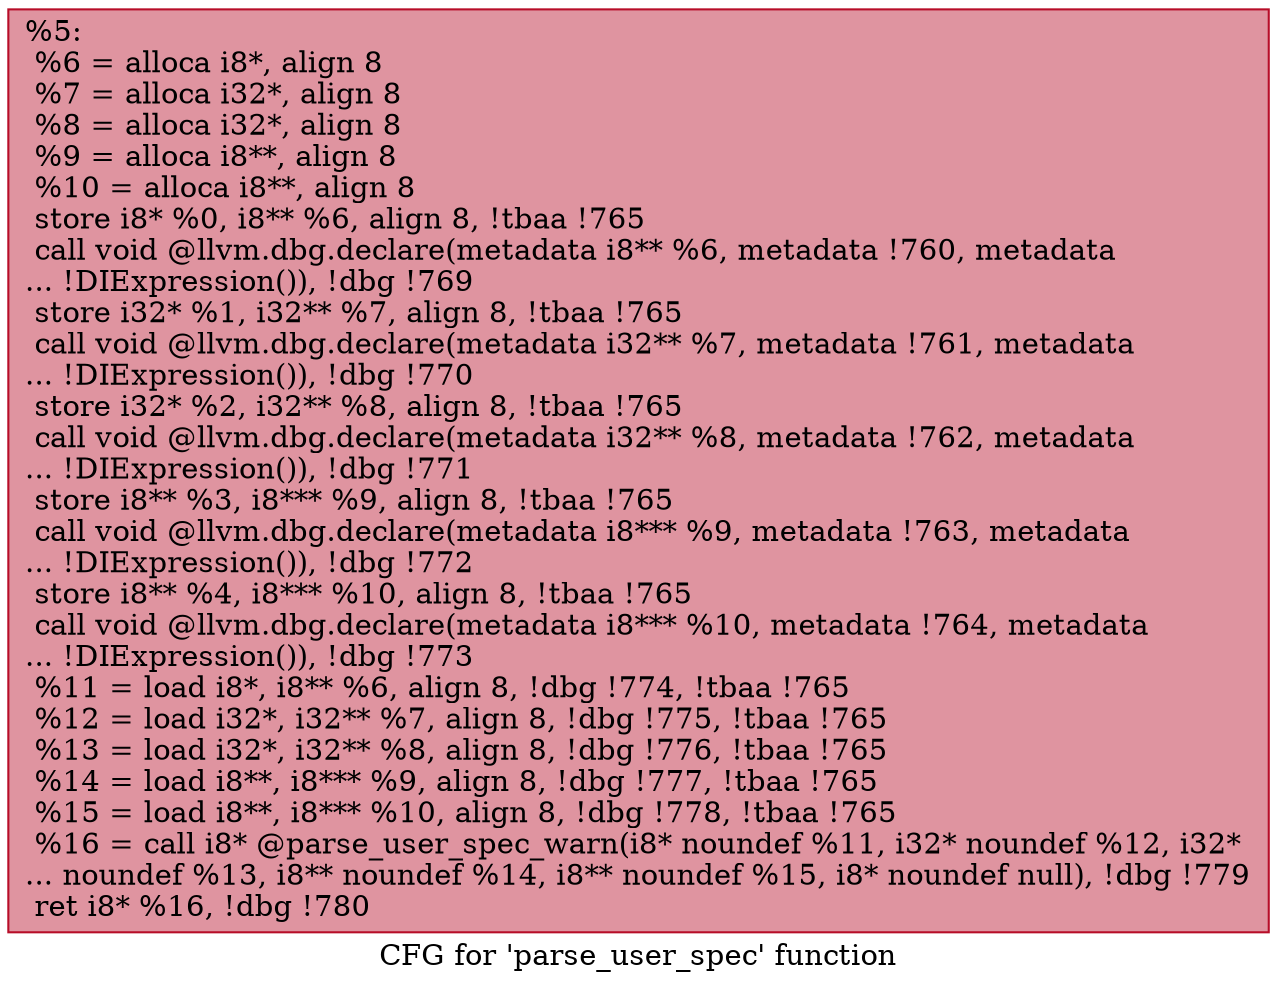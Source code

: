 digraph "CFG for 'parse_user_spec' function" {
	label="CFG for 'parse_user_spec' function";

	Node0xa5d720 [shape=record,color="#b70d28ff", style=filled, fillcolor="#b70d2870",label="{%5:\l  %6 = alloca i8*, align 8\l  %7 = alloca i32*, align 8\l  %8 = alloca i32*, align 8\l  %9 = alloca i8**, align 8\l  %10 = alloca i8**, align 8\l  store i8* %0, i8** %6, align 8, !tbaa !765\l  call void @llvm.dbg.declare(metadata i8** %6, metadata !760, metadata\l... !DIExpression()), !dbg !769\l  store i32* %1, i32** %7, align 8, !tbaa !765\l  call void @llvm.dbg.declare(metadata i32** %7, metadata !761, metadata\l... !DIExpression()), !dbg !770\l  store i32* %2, i32** %8, align 8, !tbaa !765\l  call void @llvm.dbg.declare(metadata i32** %8, metadata !762, metadata\l... !DIExpression()), !dbg !771\l  store i8** %3, i8*** %9, align 8, !tbaa !765\l  call void @llvm.dbg.declare(metadata i8*** %9, metadata !763, metadata\l... !DIExpression()), !dbg !772\l  store i8** %4, i8*** %10, align 8, !tbaa !765\l  call void @llvm.dbg.declare(metadata i8*** %10, metadata !764, metadata\l... !DIExpression()), !dbg !773\l  %11 = load i8*, i8** %6, align 8, !dbg !774, !tbaa !765\l  %12 = load i32*, i32** %7, align 8, !dbg !775, !tbaa !765\l  %13 = load i32*, i32** %8, align 8, !dbg !776, !tbaa !765\l  %14 = load i8**, i8*** %9, align 8, !dbg !777, !tbaa !765\l  %15 = load i8**, i8*** %10, align 8, !dbg !778, !tbaa !765\l  %16 = call i8* @parse_user_spec_warn(i8* noundef %11, i32* noundef %12, i32*\l... noundef %13, i8** noundef %14, i8** noundef %15, i8* noundef null), !dbg !779\l  ret i8* %16, !dbg !780\l}"];
}

